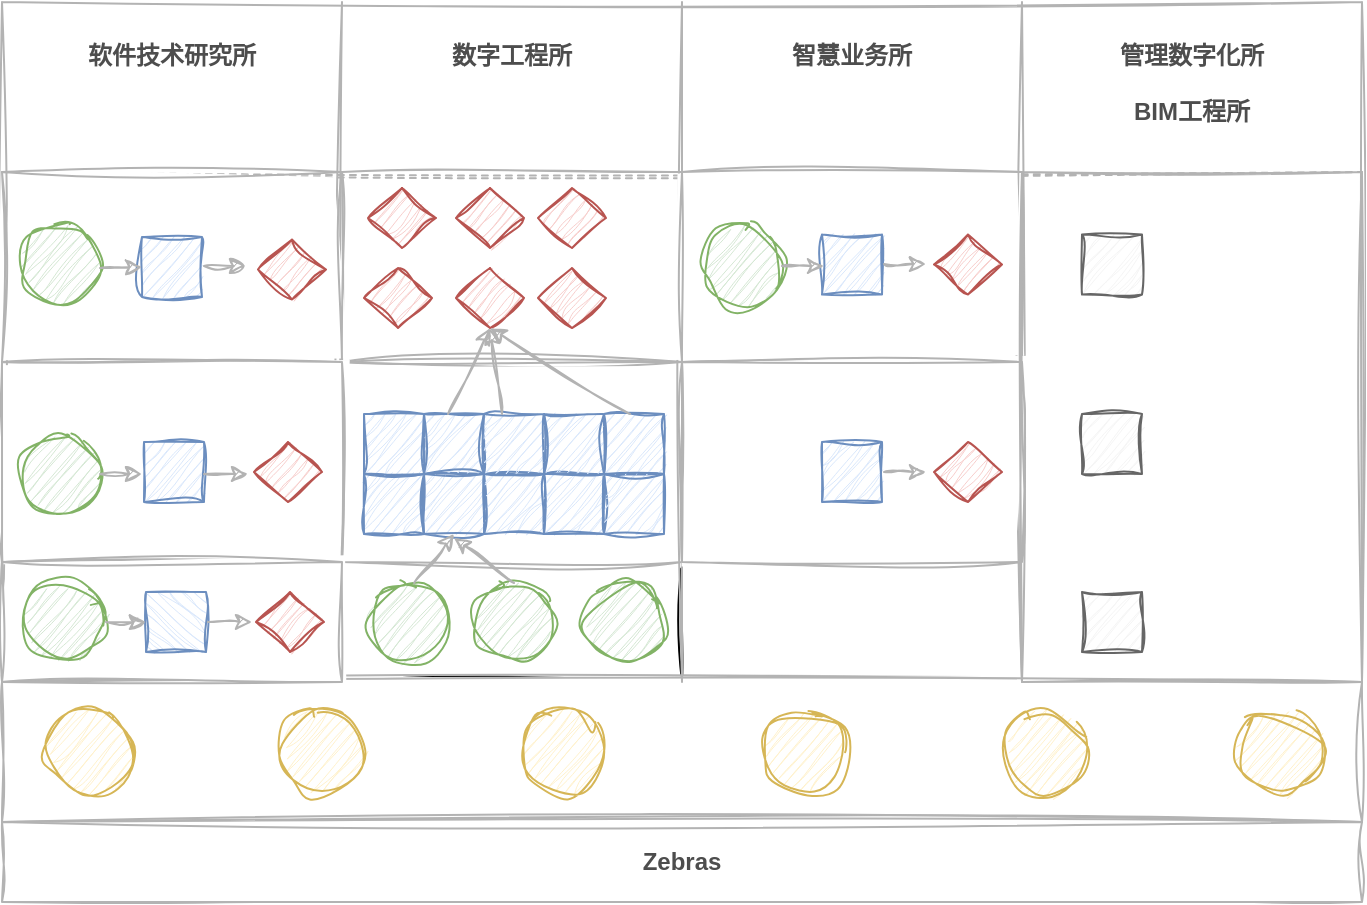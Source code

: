 <mxfile version="23.1.1" type="github">
  <diagram name="第 1 页" id="k96d_tm7nXuPgq4XOsUc">
    <mxGraphModel dx="1434" dy="758" grid="1" gridSize="10" guides="1" tooltips="1" connect="1" arrows="1" fold="1" page="1" pageScale="1" pageWidth="827" pageHeight="1169" math="0" shadow="0">
      <root>
        <mxCell id="0" />
        <mxCell id="1" parent="0" />
        <mxCell id="R7Y35g_5S1FTrmvMjJEC-9" value="" style="rounded=0;whiteSpace=wrap;html=1;strokeColor=#B3B3B3;sketch=1;curveFitting=1;jiggle=2;" parent="1" vertex="1">
          <mxGeometry x="80" y="42" width="680" height="340" as="geometry" />
        </mxCell>
        <mxCell id="R7Y35g_5S1FTrmvMjJEC-99" value="" style="rounded=0;whiteSpace=wrap;html=1;sketch=1;curveFitting=1;jiggle=2;" parent="1" vertex="1">
          <mxGeometry x="250" y="322" width="170" height="60" as="geometry" />
        </mxCell>
        <mxCell id="R7Y35g_5S1FTrmvMjJEC-98" value="" style="rounded=0;whiteSpace=wrap;html=1;strokeColor=#B3B3B3;sketch=1;curveFitting=1;jiggle=2;" parent="1" vertex="1">
          <mxGeometry x="250" y="127" width="170" height="95" as="geometry" />
        </mxCell>
        <mxCell id="R7Y35g_5S1FTrmvMjJEC-97" value="" style="rounded=0;whiteSpace=wrap;html=1;strokeColor=#B3B3B3;sketch=1;curveFitting=1;jiggle=2;" parent="1" vertex="1">
          <mxGeometry x="250" y="222" width="170" height="100" as="geometry" />
        </mxCell>
        <mxCell id="R7Y35g_5S1FTrmvMjJEC-11" value="" style="rounded=0;whiteSpace=wrap;html=1;strokeColor=#B3B3B3;sketch=1;curveFitting=1;jiggle=2;" parent="1" vertex="1">
          <mxGeometry x="80" y="382" width="680" height="70" as="geometry" />
        </mxCell>
        <mxCell id="R7Y35g_5S1FTrmvMjJEC-12" value="" style="endArrow=none;html=1;rounded=0;entryX=0.5;entryY=0;entryDx=0;entryDy=0;exitX=0.5;exitY=0;exitDx=0;exitDy=0;strokeColor=#B3B3B3;sketch=1;curveFitting=1;jiggle=2;" parent="1" source="R7Y35g_5S1FTrmvMjJEC-11" target="R7Y35g_5S1FTrmvMjJEC-9" edge="1">
          <mxGeometry width="50" height="50" relative="1" as="geometry">
            <mxPoint x="430" y="382" as="sourcePoint" />
            <mxPoint x="430" y="162" as="targetPoint" />
          </mxGeometry>
        </mxCell>
        <mxCell id="R7Y35g_5S1FTrmvMjJEC-13" value="" style="endArrow=none;html=1;rounded=0;entryX=0.75;entryY=0;entryDx=0;entryDy=0;exitX=0.5;exitY=1;exitDx=0;exitDy=0;strokeColor=#B3B3B3;sketch=1;curveFitting=1;jiggle=2;" parent="1" target="R7Y35g_5S1FTrmvMjJEC-9" edge="1">
          <mxGeometry width="50" height="50" relative="1" as="geometry">
            <mxPoint x="590" y="382" as="sourcePoint" />
            <mxPoint x="590" y="162" as="targetPoint" />
          </mxGeometry>
        </mxCell>
        <mxCell id="R7Y35g_5S1FTrmvMjJEC-14" value="" style="endArrow=none;html=1;rounded=0;entryX=0.25;entryY=0;entryDx=0;entryDy=0;exitX=0.25;exitY=0;exitDx=0;exitDy=0;strokeColor=#B3B3B3;sketch=1;curveFitting=1;jiggle=2;" parent="1" source="R7Y35g_5S1FTrmvMjJEC-11" target="R7Y35g_5S1FTrmvMjJEC-9" edge="1">
          <mxGeometry width="50" height="50" relative="1" as="geometry">
            <mxPoint x="260" y="382" as="sourcePoint" />
            <mxPoint x="260" y="162" as="targetPoint" />
          </mxGeometry>
        </mxCell>
        <mxCell id="R7Y35g_5S1FTrmvMjJEC-15" value="软件技术研究所" style="text;html=1;strokeColor=none;fillColor=none;align=center;verticalAlign=middle;whiteSpace=wrap;rounded=0;fontStyle=1;fontColor=#4D4D4D;sketch=1;curveFitting=1;jiggle=2;" parent="1" vertex="1">
          <mxGeometry x="100" y="54" width="130" height="30" as="geometry" />
        </mxCell>
        <mxCell id="R7Y35g_5S1FTrmvMjJEC-16" value="数字工程所" style="text;html=1;strokeColor=none;fillColor=none;align=center;verticalAlign=middle;whiteSpace=wrap;rounded=0;fontStyle=1;fontColor=#4D4D4D;sketch=1;curveFitting=1;jiggle=2;" parent="1" vertex="1">
          <mxGeometry x="270" y="54" width="130" height="30" as="geometry" />
        </mxCell>
        <mxCell id="R7Y35g_5S1FTrmvMjJEC-17" value="智慧业务所" style="text;html=1;strokeColor=none;fillColor=none;align=center;verticalAlign=middle;whiteSpace=wrap;rounded=0;fontColor=#4D4D4D;fontStyle=1;sketch=1;curveFitting=1;jiggle=2;" parent="1" vertex="1">
          <mxGeometry x="440" y="54" width="130" height="30" as="geometry" />
        </mxCell>
        <mxCell id="R7Y35g_5S1FTrmvMjJEC-19" value="管理数字化所" style="text;html=1;strokeColor=none;fillColor=none;align=center;verticalAlign=middle;whiteSpace=wrap;rounded=0;fontStyle=1;fontColor=#4D4D4D;sketch=1;curveFitting=1;jiggle=2;" parent="1" vertex="1">
          <mxGeometry x="610" y="54" width="130" height="30" as="geometry" />
        </mxCell>
        <mxCell id="R7Y35g_5S1FTrmvMjJEC-20" value="BIM工程所" style="text;html=1;strokeColor=none;fillColor=none;align=center;verticalAlign=middle;whiteSpace=wrap;rounded=0;fontStyle=1;fontColor=#4D4D4D;sketch=1;curveFitting=1;jiggle=2;" parent="1" vertex="1">
          <mxGeometry x="610" y="82" width="130" height="30" as="geometry" />
        </mxCell>
        <mxCell id="R7Y35g_5S1FTrmvMjJEC-57" value="&lt;b&gt;&lt;font color=&quot;#4d4d4d&quot;&gt;Zebras&lt;/font&gt;&lt;/b&gt;" style="rounded=0;whiteSpace=wrap;html=1;strokeColor=#B3B3B3;sketch=1;curveFitting=1;jiggle=2;" parent="1" vertex="1">
          <mxGeometry x="80" y="452" width="680" height="40" as="geometry" />
        </mxCell>
        <mxCell id="R7Y35g_5S1FTrmvMjJEC-59" value="" style="ellipse;whiteSpace=wrap;html=1;aspect=fixed;fillColor=#fff2cc;strokeColor=#d6b656;sketch=1;curveFitting=1;jiggle=2;" parent="1" vertex="1">
          <mxGeometry x="102.5" y="395.75" width="42.5" height="42.5" as="geometry" />
        </mxCell>
        <mxCell id="R7Y35g_5S1FTrmvMjJEC-60" value="" style="ellipse;whiteSpace=wrap;html=1;aspect=fixed;fillColor=#fff2cc;strokeColor=#d6b656;sketch=1;curveFitting=1;jiggle=2;" parent="1" vertex="1">
          <mxGeometry x="218.5" y="395.75" width="42.5" height="42.5" as="geometry" />
        </mxCell>
        <mxCell id="R7Y35g_5S1FTrmvMjJEC-61" value="" style="ellipse;whiteSpace=wrap;html=1;aspect=fixed;fillColor=#fff2cc;strokeColor=#d6b656;sketch=1;curveFitting=1;jiggle=2;" parent="1" vertex="1">
          <mxGeometry x="580" y="395.75" width="42.5" height="42.5" as="geometry" />
        </mxCell>
        <mxCell id="R7Y35g_5S1FTrmvMjJEC-62" value="" style="ellipse;whiteSpace=wrap;html=1;aspect=fixed;fillColor=#fff2cc;strokeColor=#d6b656;sketch=1;curveFitting=1;jiggle=2;" parent="1" vertex="1">
          <mxGeometry x="697.5" y="395.75" width="42.5" height="42.5" as="geometry" />
        </mxCell>
        <mxCell id="R7Y35g_5S1FTrmvMjJEC-63" value="" style="endArrow=none;dashed=1;html=1;rounded=1;entryX=1;entryY=0.25;entryDx=0;entryDy=0;exitX=0;exitY=0.25;exitDx=0;exitDy=0;curved=0;strokeColor=#B3B3B3;sketch=1;curveFitting=1;jiggle=2;" parent="1" source="R7Y35g_5S1FTrmvMjJEC-9" target="R7Y35g_5S1FTrmvMjJEC-9" edge="1">
          <mxGeometry width="50" height="50" relative="1" as="geometry">
            <mxPoint x="420" y="322" as="sourcePoint" />
            <mxPoint x="470" y="272" as="targetPoint" />
          </mxGeometry>
        </mxCell>
        <mxCell id="R7Y35g_5S1FTrmvMjJEC-78" value="" style="ellipse;whiteSpace=wrap;html=1;aspect=fixed;fillColor=#d5e8d4;strokeColor=#82b366;sketch=1;curveFitting=1;jiggle=2;" parent="1" vertex="1">
          <mxGeometry x="263" y="332" width="40" height="40" as="geometry" />
        </mxCell>
        <mxCell id="R7Y35g_5S1FTrmvMjJEC-79" value="" style="ellipse;whiteSpace=wrap;html=1;aspect=fixed;fillColor=#d5e8d4;strokeColor=#82b366;sketch=1;curveFitting=1;jiggle=2;" parent="1" vertex="1">
          <mxGeometry x="316" y="332" width="40" height="40" as="geometry" />
        </mxCell>
        <mxCell id="R7Y35g_5S1FTrmvMjJEC-80" value="" style="ellipse;whiteSpace=wrap;html=1;aspect=fixed;fillColor=#d5e8d4;strokeColor=#82b366;sketch=1;curveFitting=1;jiggle=2;" parent="1" vertex="1">
          <mxGeometry x="371" y="332" width="40" height="40" as="geometry" />
        </mxCell>
        <mxCell id="R7Y35g_5S1FTrmvMjJEC-81" value="" style="rounded=0;whiteSpace=wrap;html=1;fillColor=#dae8fc;strokeColor=#6c8ebf;direction=west;sketch=1;curveFitting=1;jiggle=2;" parent="1" vertex="1">
          <mxGeometry x="261" y="278" width="30" height="30" as="geometry" />
        </mxCell>
        <mxCell id="R7Y35g_5S1FTrmvMjJEC-82" value="" style="rounded=0;whiteSpace=wrap;html=1;fillColor=#dae8fc;strokeColor=#6c8ebf;sketch=1;curveFitting=1;jiggle=2;" parent="1" vertex="1">
          <mxGeometry x="291" y="278" width="30" height="30" as="geometry" />
        </mxCell>
        <mxCell id="R7Y35g_5S1FTrmvMjJEC-83" value="" style="rounded=0;whiteSpace=wrap;html=1;fillColor=#dae8fc;strokeColor=#6c8ebf;sketch=1;curveFitting=1;jiggle=2;" parent="1" vertex="1">
          <mxGeometry x="321" y="278" width="30" height="30" as="geometry" />
        </mxCell>
        <mxCell id="R7Y35g_5S1FTrmvMjJEC-84" value="" style="rounded=0;whiteSpace=wrap;html=1;fillColor=#dae8fc;strokeColor=#6c8ebf;sketch=1;curveFitting=1;jiggle=2;" parent="1" vertex="1">
          <mxGeometry x="351" y="278" width="30" height="30" as="geometry" />
        </mxCell>
        <mxCell id="R7Y35g_5S1FTrmvMjJEC-85" value="" style="rounded=0;whiteSpace=wrap;html=1;fillColor=#dae8fc;strokeColor=#6c8ebf;sketch=1;curveFitting=1;jiggle=2;" parent="1" vertex="1">
          <mxGeometry x="381" y="278" width="30" height="30" as="geometry" />
        </mxCell>
        <mxCell id="R7Y35g_5S1FTrmvMjJEC-86" value="" style="rounded=0;whiteSpace=wrap;html=1;fillColor=#dae8fc;strokeColor=#6c8ebf;sketch=1;curveFitting=1;jiggle=2;" parent="1" vertex="1">
          <mxGeometry x="261" y="248" width="30" height="30" as="geometry" />
        </mxCell>
        <mxCell id="R7Y35g_5S1FTrmvMjJEC-87" value="" style="rounded=0;whiteSpace=wrap;html=1;fillColor=#dae8fc;strokeColor=#6c8ebf;sketch=1;curveFitting=1;jiggle=2;" parent="1" vertex="1">
          <mxGeometry x="291" y="248" width="30" height="30" as="geometry" />
        </mxCell>
        <mxCell id="R7Y35g_5S1FTrmvMjJEC-88" value="" style="rounded=0;whiteSpace=wrap;html=1;fillColor=#dae8fc;strokeColor=#6c8ebf;sketch=1;curveFitting=1;jiggle=2;" parent="1" vertex="1">
          <mxGeometry x="321" y="248" width="30" height="30" as="geometry" />
        </mxCell>
        <mxCell id="R7Y35g_5S1FTrmvMjJEC-89" value="" style="rounded=0;whiteSpace=wrap;html=1;fillColor=#dae8fc;strokeColor=#6c8ebf;sketch=1;curveFitting=1;jiggle=2;" parent="1" vertex="1">
          <mxGeometry x="351" y="248" width="30" height="30" as="geometry" />
        </mxCell>
        <mxCell id="R7Y35g_5S1FTrmvMjJEC-90" value="" style="rounded=0;whiteSpace=wrap;html=1;fillColor=#dae8fc;strokeColor=#6c8ebf;sketch=1;curveFitting=1;jiggle=2;" parent="1" vertex="1">
          <mxGeometry x="381" y="248" width="30" height="30" as="geometry" />
        </mxCell>
        <mxCell id="R7Y35g_5S1FTrmvMjJEC-91" value="" style="rhombus;whiteSpace=wrap;html=1;fillColor=#f8cecc;strokeColor=#b85450;sketch=1;curveFitting=1;jiggle=2;" parent="1" vertex="1">
          <mxGeometry x="263" y="135" width="34" height="30" as="geometry" />
        </mxCell>
        <mxCell id="R7Y35g_5S1FTrmvMjJEC-92" value="" style="rhombus;whiteSpace=wrap;html=1;fillColor=#f8cecc;strokeColor=#b85450;sketch=1;curveFitting=1;jiggle=2;" parent="1" vertex="1">
          <mxGeometry x="307" y="135" width="34" height="30" as="geometry" />
        </mxCell>
        <mxCell id="R7Y35g_5S1FTrmvMjJEC-93" value="" style="rhombus;whiteSpace=wrap;html=1;fillColor=#f8cecc;strokeColor=#b85450;sketch=1;curveFitting=1;jiggle=2;" parent="1" vertex="1">
          <mxGeometry x="348" y="135" width="34" height="30" as="geometry" />
        </mxCell>
        <mxCell id="R7Y35g_5S1FTrmvMjJEC-94" value="" style="rhombus;whiteSpace=wrap;html=1;fillColor=#f8cecc;strokeColor=#b85450;sketch=1;curveFitting=1;jiggle=2;" parent="1" vertex="1">
          <mxGeometry x="261" y="175" width="34" height="30" as="geometry" />
        </mxCell>
        <mxCell id="R7Y35g_5S1FTrmvMjJEC-95" value="" style="rhombus;whiteSpace=wrap;html=1;fillColor=#f8cecc;strokeColor=#b85450;sketch=1;curveFitting=1;jiggle=2;" parent="1" vertex="1">
          <mxGeometry x="307" y="175" width="34" height="30" as="geometry" />
        </mxCell>
        <mxCell id="R7Y35g_5S1FTrmvMjJEC-96" value="" style="rhombus;whiteSpace=wrap;html=1;fillColor=#f8cecc;strokeColor=#b85450;sketch=1;curveFitting=1;jiggle=2;" parent="1" vertex="1">
          <mxGeometry x="348" y="175" width="34" height="30" as="geometry" />
        </mxCell>
        <mxCell id="R7Y35g_5S1FTrmvMjJEC-101" value="" style="rounded=0;whiteSpace=wrap;html=1;strokeColor=#B3B3B3;sketch=1;curveFitting=1;jiggle=2;" parent="1" vertex="1">
          <mxGeometry x="80" y="127" width="170" height="95" as="geometry" />
        </mxCell>
        <mxCell id="R7Y35g_5S1FTrmvMjJEC-105" value="" style="rounded=0;whiteSpace=wrap;html=1;fillColor=#dae8fc;strokeColor=#6c8ebf;sketch=1;curveFitting=1;jiggle=2;" parent="1" vertex="1">
          <mxGeometry x="150" y="159.5" width="30" height="30" as="geometry" />
        </mxCell>
        <mxCell id="R7Y35g_5S1FTrmvMjJEC-106" value="" style="ellipse;whiteSpace=wrap;html=1;aspect=fixed;fillColor=#d5e8d4;strokeColor=#82b366;sketch=1;curveFitting=1;jiggle=2;" parent="1" vertex="1">
          <mxGeometry x="89" y="153.25" width="40" height="40" as="geometry" />
        </mxCell>
        <mxCell id="R7Y35g_5S1FTrmvMjJEC-107" value="" style="rounded=0;whiteSpace=wrap;html=1;strokeColor=#B3B3B3;sketch=1;curveFitting=1;jiggle=2;" parent="1" vertex="1">
          <mxGeometry x="420" y="127" width="170" height="95" as="geometry" />
        </mxCell>
        <mxCell id="R7Y35g_5S1FTrmvMjJEC-108" value="" style="ellipse;whiteSpace=wrap;html=1;aspect=fixed;fillColor=#d5e8d4;strokeColor=#82b366;sketch=1;curveFitting=1;jiggle=2;" parent="1" vertex="1">
          <mxGeometry x="430" y="154.5" width="40" height="40" as="geometry" />
        </mxCell>
        <mxCell id="R7Y35g_5S1FTrmvMjJEC-109" value="" style="rounded=0;whiteSpace=wrap;html=1;fillColor=#dae8fc;strokeColor=#6c8ebf;sketch=1;curveFitting=1;jiggle=2;" parent="1" vertex="1">
          <mxGeometry x="490" y="158.25" width="30" height="30" as="geometry" />
        </mxCell>
        <mxCell id="R7Y35g_5S1FTrmvMjJEC-110" value="" style="rhombus;whiteSpace=wrap;html=1;fillColor=#f8cecc;strokeColor=#b85450;sketch=1;curveFitting=1;jiggle=2;" parent="1" vertex="1">
          <mxGeometry x="546" y="158.25" width="34" height="30" as="geometry" />
        </mxCell>
        <mxCell id="R7Y35g_5S1FTrmvMjJEC-111" value="" style="rounded=0;whiteSpace=wrap;html=1;strokeColor=#B3B3B3;sketch=1;curveFitting=1;jiggle=2;" parent="1" vertex="1">
          <mxGeometry x="420" y="222" width="170" height="100" as="geometry" />
        </mxCell>
        <mxCell id="R7Y35g_5S1FTrmvMjJEC-112" value="" style="rounded=0;whiteSpace=wrap;html=1;fillColor=#dae8fc;strokeColor=#6c8ebf;sketch=1;curveFitting=1;jiggle=2;" parent="1" vertex="1">
          <mxGeometry x="490" y="262" width="30" height="30" as="geometry" />
        </mxCell>
        <mxCell id="R7Y35g_5S1FTrmvMjJEC-113" value="" style="rhombus;whiteSpace=wrap;html=1;fillColor=#f8cecc;strokeColor=#b85450;sketch=1;curveFitting=1;jiggle=2;" parent="1" vertex="1">
          <mxGeometry x="546" y="262" width="34" height="30" as="geometry" />
        </mxCell>
        <mxCell id="R7Y35g_5S1FTrmvMjJEC-114" value="" style="rhombus;whiteSpace=wrap;html=1;fillColor=#f8cecc;strokeColor=#b85450;sketch=1;curveFitting=1;jiggle=2;" parent="1" vertex="1">
          <mxGeometry x="208" y="160.75" width="34" height="30" as="geometry" />
        </mxCell>
        <mxCell id="R7Y35g_5S1FTrmvMjJEC-117" value="" style="ellipse;whiteSpace=wrap;html=1;aspect=fixed;fillColor=#fff2cc;strokeColor=#d6b656;sketch=1;curveFitting=1;jiggle=2;" parent="1" vertex="1">
          <mxGeometry x="338.5" y="395.75" width="42.5" height="42.5" as="geometry" />
        </mxCell>
        <mxCell id="R7Y35g_5S1FTrmvMjJEC-119" value="" style="ellipse;whiteSpace=wrap;html=1;aspect=fixed;fillColor=#fff2cc;strokeColor=#d6b656;sketch=1;curveFitting=1;jiggle=2;" parent="1" vertex="1">
          <mxGeometry x="460" y="395.75" width="42.5" height="42.5" as="geometry" />
        </mxCell>
        <mxCell id="R7Y35g_5S1FTrmvMjJEC-120" value="" style="rounded=0;whiteSpace=wrap;html=1;fillColor=none;fontColor=#333333;strokeColor=#B3B3B3;sketch=1;curveFitting=1;jiggle=2;" parent="1" vertex="1">
          <mxGeometry x="590" y="127" width="170" height="255" as="geometry" />
        </mxCell>
        <mxCell id="R7Y35g_5S1FTrmvMjJEC-128" value="" style="rounded=0;whiteSpace=wrap;html=1;strokeColor=#B3B3B3;sketch=1;curveFitting=1;jiggle=2;" parent="1" vertex="1">
          <mxGeometry x="80" y="222" width="170" height="100" as="geometry" />
        </mxCell>
        <mxCell id="R7Y35g_5S1FTrmvMjJEC-129" value="" style="rounded=0;whiteSpace=wrap;html=1;fillColor=#dae8fc;strokeColor=#6c8ebf;sketch=1;curveFitting=1;jiggle=2;" parent="1" vertex="1">
          <mxGeometry x="151" y="262" width="30" height="30" as="geometry" />
        </mxCell>
        <mxCell id="R7Y35g_5S1FTrmvMjJEC-130" value="" style="ellipse;whiteSpace=wrap;html=1;aspect=fixed;fillColor=#d5e8d4;strokeColor=#82b366;sketch=1;curveFitting=1;jiggle=2;" parent="1" vertex="1">
          <mxGeometry x="89" y="258" width="40" height="40" as="geometry" />
        </mxCell>
        <mxCell id="R7Y35g_5S1FTrmvMjJEC-131" value="" style="rhombus;whiteSpace=wrap;html=1;fillColor=#f8cecc;strokeColor=#b85450;sketch=1;curveFitting=1;jiggle=2;" parent="1" vertex="1">
          <mxGeometry x="206" y="262" width="34" height="30" as="geometry" />
        </mxCell>
        <mxCell id="R7Y35g_5S1FTrmvMjJEC-132" value="" style="rounded=0;whiteSpace=wrap;html=1;strokeColor=#B3B3B3;sketch=1;curveFitting=1;jiggle=2;" parent="1" vertex="1">
          <mxGeometry x="80" y="322" width="170" height="60" as="geometry" />
        </mxCell>
        <mxCell id="R7Y35g_5S1FTrmvMjJEC-133" value="" style="rounded=0;whiteSpace=wrap;html=1;fillColor=#dae8fc;strokeColor=#6c8ebf;direction=south;sketch=1;curveFitting=1;jiggle=2;" parent="1" vertex="1">
          <mxGeometry x="152" y="337" width="30" height="30" as="geometry" />
        </mxCell>
        <mxCell id="R7Y35g_5S1FTrmvMjJEC-134" value="" style="ellipse;whiteSpace=wrap;html=1;aspect=fixed;fillColor=#d5e8d4;strokeColor=#82b366;sketch=1;curveFitting=1;jiggle=2;" parent="1" vertex="1">
          <mxGeometry x="91" y="332" width="40" height="40" as="geometry" />
        </mxCell>
        <mxCell id="R7Y35g_5S1FTrmvMjJEC-135" value="" style="rhombus;whiteSpace=wrap;html=1;fillColor=#f8cecc;strokeColor=#b85450;sketch=1;curveFitting=1;jiggle=2;" parent="1" vertex="1">
          <mxGeometry x="207" y="337" width="34" height="30" as="geometry" />
        </mxCell>
        <mxCell id="R7Y35g_5S1FTrmvMjJEC-138" value="" style="endArrow=classic;html=1;rounded=0;entryX=0.5;entryY=1;entryDx=0;entryDy=0;strokeColor=#B3B3B3;sketch=1;curveFitting=1;jiggle=2;" parent="1" target="R7Y35g_5S1FTrmvMjJEC-95" edge="1">
          <mxGeometry width="50" height="50" relative="1" as="geometry">
            <mxPoint x="303" y="248" as="sourcePoint" />
            <mxPoint x="353" y="198" as="targetPoint" />
          </mxGeometry>
        </mxCell>
        <mxCell id="R7Y35g_5S1FTrmvMjJEC-139" value="" style="endArrow=classic;html=1;rounded=0;entryX=0.5;entryY=1;entryDx=0;entryDy=0;strokeColor=#B3B3B3;sketch=1;curveFitting=1;jiggle=2;" parent="1" target="R7Y35g_5S1FTrmvMjJEC-95" edge="1">
          <mxGeometry width="50" height="50" relative="1" as="geometry">
            <mxPoint x="330" y="248" as="sourcePoint" />
            <mxPoint x="351" y="205" as="targetPoint" />
          </mxGeometry>
        </mxCell>
        <mxCell id="R7Y35g_5S1FTrmvMjJEC-140" value="" style="endArrow=classic;html=1;rounded=0;entryX=0.5;entryY=1;entryDx=0;entryDy=0;strokeColor=#B3B3B3;sketch=1;curveFitting=1;jiggle=2;" parent="1" target="R7Y35g_5S1FTrmvMjJEC-95" edge="1">
          <mxGeometry width="50" height="50" relative="1" as="geometry">
            <mxPoint x="394" y="248" as="sourcePoint" />
            <mxPoint x="388" y="205" as="targetPoint" />
          </mxGeometry>
        </mxCell>
        <mxCell id="R7Y35g_5S1FTrmvMjJEC-141" value="" style="endArrow=classic;html=1;rounded=0;entryX=0.5;entryY=1;entryDx=0;entryDy=0;strokeColor=#B3B3B3;sketch=1;curveFitting=1;jiggle=2;" parent="1" target="R7Y35g_5S1FTrmvMjJEC-82" edge="1">
          <mxGeometry width="50" height="50" relative="1" as="geometry">
            <mxPoint x="286" y="332.5" as="sourcePoint" />
            <mxPoint x="307" y="289.5" as="targetPoint" />
          </mxGeometry>
        </mxCell>
        <mxCell id="R7Y35g_5S1FTrmvMjJEC-144" value="" style="endArrow=classic;html=1;rounded=0;strokeColor=#B3B3B3;sketch=1;curveFitting=1;jiggle=2;" parent="1" edge="1">
          <mxGeometry width="50" height="50" relative="1" as="geometry">
            <mxPoint x="336" y="332.5" as="sourcePoint" />
            <mxPoint x="306" y="310" as="targetPoint" />
          </mxGeometry>
        </mxCell>
        <mxCell id="R7Y35g_5S1FTrmvMjJEC-146" value="" style="endArrow=classic;html=1;rounded=0;entryX=0;entryY=0.5;entryDx=0;entryDy=0;strokeColor=#B3B3B3;sketch=1;curveFitting=1;jiggle=2;" parent="1" target="R7Y35g_5S1FTrmvMjJEC-105" edge="1">
          <mxGeometry width="50" height="50" relative="1" as="geometry">
            <mxPoint x="129" y="175" as="sourcePoint" />
            <mxPoint x="150" y="132" as="targetPoint" />
          </mxGeometry>
        </mxCell>
        <mxCell id="R7Y35g_5S1FTrmvMjJEC-150" value="" style="endArrow=classic;html=1;rounded=0;entryX=-0.075;entryY=0.549;entryDx=0;entryDy=0;strokeColor=#B3B3B3;entryPerimeter=0;sketch=1;curveFitting=1;jiggle=2;" parent="1" edge="1">
          <mxGeometry width="50" height="50" relative="1" as="geometry">
            <mxPoint x="181" y="278" as="sourcePoint" />
            <mxPoint x="203" y="278" as="targetPoint" />
          </mxGeometry>
        </mxCell>
        <mxCell id="R7Y35g_5S1FTrmvMjJEC-151" value="" style="endArrow=classic;html=1;rounded=0;entryX=-0.075;entryY=0.549;entryDx=0;entryDy=0;strokeColor=#B3B3B3;entryPerimeter=0;sketch=1;curveFitting=1;jiggle=2;" parent="1" edge="1">
          <mxGeometry width="50" height="50" relative="1" as="geometry">
            <mxPoint x="183" y="352" as="sourcePoint" />
            <mxPoint x="205" y="352" as="targetPoint" />
          </mxGeometry>
        </mxCell>
        <mxCell id="R7Y35g_5S1FTrmvMjJEC-157" value="" style="endArrow=classic;html=1;rounded=0;entryX=0;entryY=0.5;entryDx=0;entryDy=0;strokeColor=#B3B3B3;sketch=1;curveFitting=1;jiggle=2;" parent="1" edge="1">
          <mxGeometry width="50" height="50" relative="1" as="geometry">
            <mxPoint x="181" y="174" as="sourcePoint" />
            <mxPoint x="202" y="174" as="targetPoint" />
          </mxGeometry>
        </mxCell>
        <mxCell id="R7Y35g_5S1FTrmvMjJEC-158" value="" style="endArrow=classic;html=1;rounded=0;entryX=-0.075;entryY=0.549;entryDx=0;entryDy=0;strokeColor=#B3B3B3;entryPerimeter=0;exitX=1;exitY=0.5;exitDx=0;exitDy=0;sketch=1;curveFitting=1;jiggle=2;" parent="1" source="R7Y35g_5S1FTrmvMjJEC-130" edge="1">
          <mxGeometry width="50" height="50" relative="1" as="geometry">
            <mxPoint x="136" y="280" as="sourcePoint" />
            <mxPoint x="150" y="278" as="targetPoint" />
          </mxGeometry>
        </mxCell>
        <mxCell id="R7Y35g_5S1FTrmvMjJEC-160" value="" style="endArrow=classic;html=1;rounded=0;entryX=0.5;entryY=1;entryDx=0;entryDy=0;strokeColor=#B3B3B3;sketch=1;curveFitting=1;jiggle=2;" parent="1" target="R7Y35g_5S1FTrmvMjJEC-133" edge="1">
          <mxGeometry width="50" height="50" relative="1" as="geometry">
            <mxPoint x="132" y="352" as="sourcePoint" />
            <mxPoint x="154" y="352" as="targetPoint" />
          </mxGeometry>
        </mxCell>
        <mxCell id="R7Y35g_5S1FTrmvMjJEC-162" value="" style="endArrow=classic;html=1;rounded=0;entryX=0;entryY=0.5;entryDx=0;entryDy=0;strokeColor=#B3B3B3;sketch=1;curveFitting=1;jiggle=2;" parent="1" edge="1">
          <mxGeometry width="50" height="50" relative="1" as="geometry">
            <mxPoint x="470" y="174" as="sourcePoint" />
            <mxPoint x="491" y="174" as="targetPoint" />
          </mxGeometry>
        </mxCell>
        <mxCell id="R7Y35g_5S1FTrmvMjJEC-163" value="" style="endArrow=classic;html=1;rounded=0;entryX=0;entryY=0.5;entryDx=0;entryDy=0;strokeColor=#B3B3B3;sketch=1;curveFitting=1;jiggle=2;" parent="1" edge="1">
          <mxGeometry width="50" height="50" relative="1" as="geometry">
            <mxPoint x="521" y="173" as="sourcePoint" />
            <mxPoint x="542" y="173" as="targetPoint" />
          </mxGeometry>
        </mxCell>
        <mxCell id="R7Y35g_5S1FTrmvMjJEC-164" value="" style="endArrow=classic;html=1;rounded=0;entryX=0;entryY=0.5;entryDx=0;entryDy=0;strokeColor=#B3B3B3;sketch=1;curveFitting=1;jiggle=2;" parent="1" edge="1">
          <mxGeometry width="50" height="50" relative="1" as="geometry">
            <mxPoint x="521" y="277" as="sourcePoint" />
            <mxPoint x="542" y="277" as="targetPoint" />
          </mxGeometry>
        </mxCell>
        <mxCell id="R7Y35g_5S1FTrmvMjJEC-165" value="" style="rounded=0;whiteSpace=wrap;html=1;fillColor=#f5f5f5;strokeColor=#666666;fontColor=#333333;sketch=1;curveFitting=1;jiggle=2;" parent="1" vertex="1">
          <mxGeometry x="620" y="158.25" width="30" height="30" as="geometry" />
        </mxCell>
        <mxCell id="R7Y35g_5S1FTrmvMjJEC-169" value="" style="rounded=0;whiteSpace=wrap;html=1;fillColor=#f5f5f5;strokeColor=#666666;fontColor=#333333;sketch=1;curveFitting=1;jiggle=2;" parent="1" vertex="1">
          <mxGeometry x="620" y="248" width="30" height="30" as="geometry" />
        </mxCell>
        <mxCell id="R7Y35g_5S1FTrmvMjJEC-170" value="" style="rounded=0;whiteSpace=wrap;html=1;fillColor=#f5f5f5;strokeColor=#666666;fontColor=#333333;sketch=1;curveFitting=1;jiggle=2;" parent="1" vertex="1">
          <mxGeometry x="620" y="337" width="30" height="30" as="geometry" />
        </mxCell>
      </root>
    </mxGraphModel>
  </diagram>
</mxfile>

